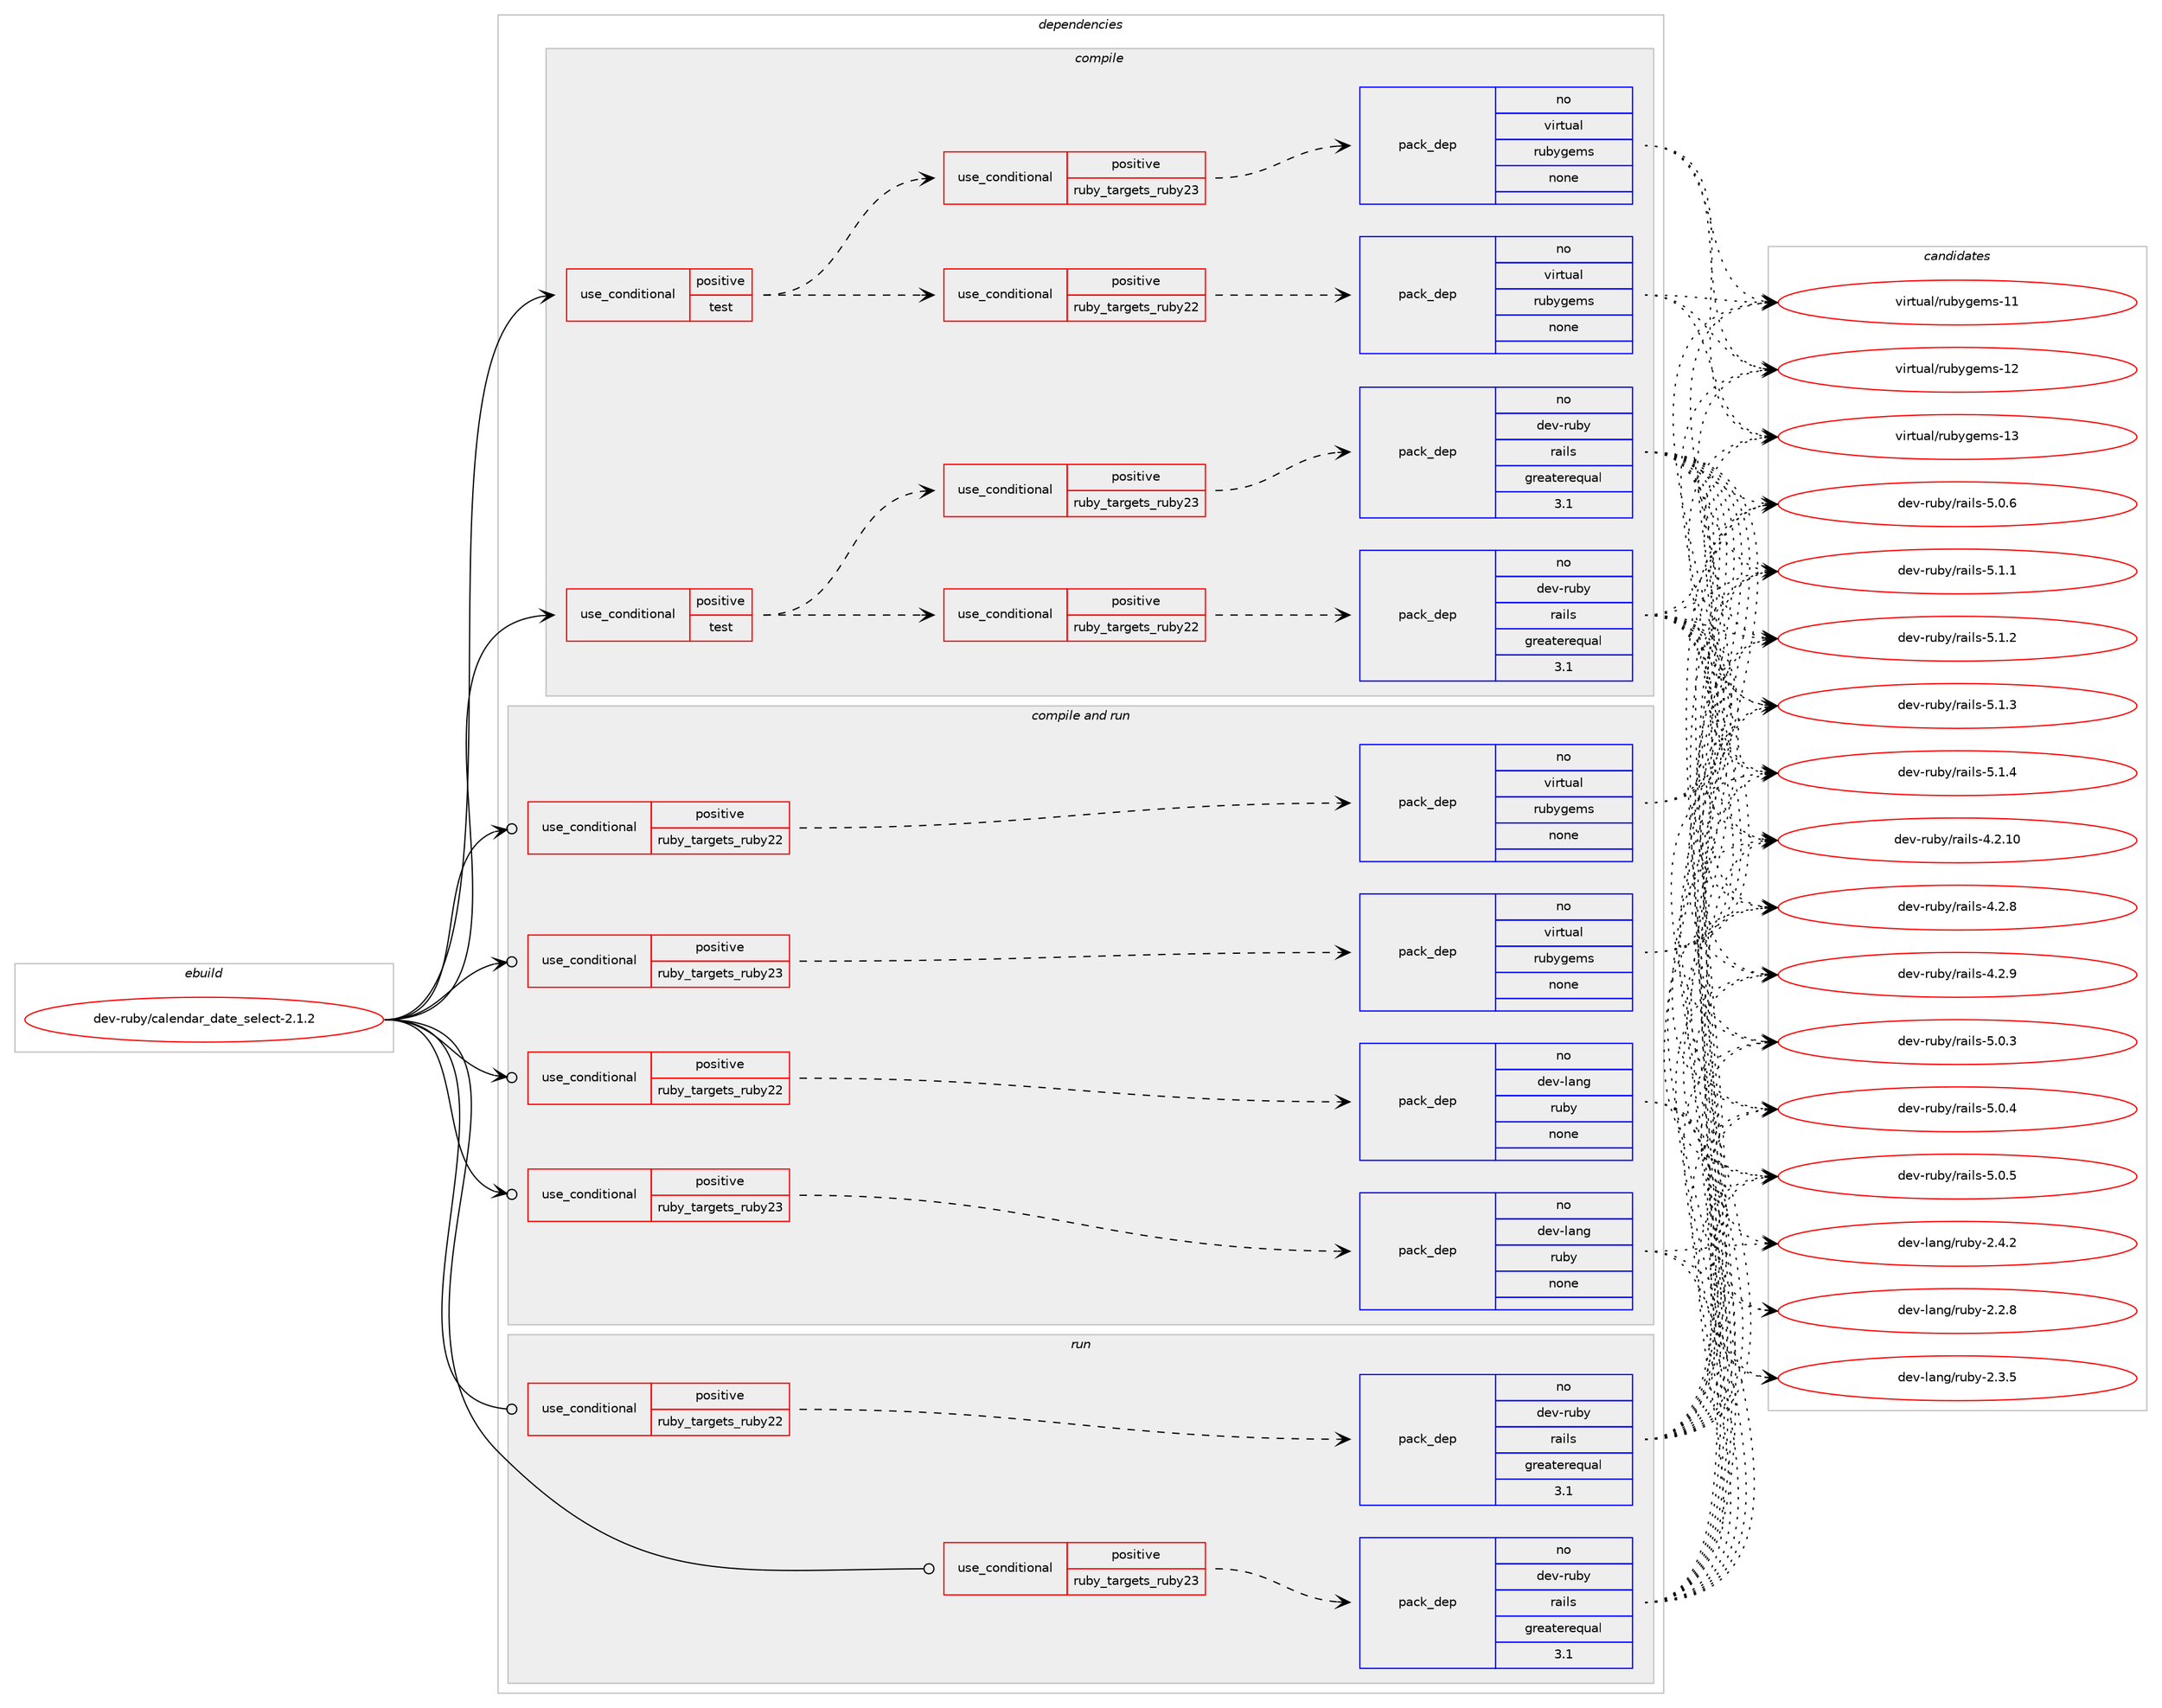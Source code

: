 digraph prolog {

# *************
# Graph options
# *************

newrank=true;
concentrate=true;
compound=true;
graph [rankdir=LR,fontname=Helvetica,fontsize=10,ranksep=1.5];#, ranksep=2.5, nodesep=0.2];
edge  [arrowhead=vee];
node  [fontname=Helvetica,fontsize=10];

# **********
# The ebuild
# **********

subgraph cluster_leftcol {
color=gray;
rank=same;
label=<<i>ebuild</i>>;
id [label="dev-ruby/calendar_date_select-2.1.2", color=red, width=4, href="../dev-ruby/calendar_date_select-2.1.2.svg"];
}

# ****************
# The dependencies
# ****************

subgraph cluster_midcol {
color=gray;
label=<<i>dependencies</i>>;
subgraph cluster_compile {
fillcolor="#eeeeee";
style=filled;
label=<<i>compile</i>>;
subgraph cond53400 {
dependency231492 [label=<<TABLE BORDER="0" CELLBORDER="1" CELLSPACING="0" CELLPADDING="4"><TR><TD ROWSPAN="3" CELLPADDING="10">use_conditional</TD></TR><TR><TD>positive</TD></TR><TR><TD>test</TD></TR></TABLE>>, shape=none, color=red];
subgraph cond53401 {
dependency231493 [label=<<TABLE BORDER="0" CELLBORDER="1" CELLSPACING="0" CELLPADDING="4"><TR><TD ROWSPAN="3" CELLPADDING="10">use_conditional</TD></TR><TR><TD>positive</TD></TR><TR><TD>ruby_targets_ruby22</TD></TR></TABLE>>, shape=none, color=red];
subgraph pack174018 {
dependency231494 [label=<<TABLE BORDER="0" CELLBORDER="1" CELLSPACING="0" CELLPADDING="4" WIDTH="220"><TR><TD ROWSPAN="6" CELLPADDING="30">pack_dep</TD></TR><TR><TD WIDTH="110">no</TD></TR><TR><TD>dev-ruby</TD></TR><TR><TD>rails</TD></TR><TR><TD>greaterequal</TD></TR><TR><TD>3.1</TD></TR></TABLE>>, shape=none, color=blue];
}
dependency231493:e -> dependency231494:w [weight=20,style="dashed",arrowhead="vee"];
}
dependency231492:e -> dependency231493:w [weight=20,style="dashed",arrowhead="vee"];
subgraph cond53402 {
dependency231495 [label=<<TABLE BORDER="0" CELLBORDER="1" CELLSPACING="0" CELLPADDING="4"><TR><TD ROWSPAN="3" CELLPADDING="10">use_conditional</TD></TR><TR><TD>positive</TD></TR><TR><TD>ruby_targets_ruby23</TD></TR></TABLE>>, shape=none, color=red];
subgraph pack174019 {
dependency231496 [label=<<TABLE BORDER="0" CELLBORDER="1" CELLSPACING="0" CELLPADDING="4" WIDTH="220"><TR><TD ROWSPAN="6" CELLPADDING="30">pack_dep</TD></TR><TR><TD WIDTH="110">no</TD></TR><TR><TD>dev-ruby</TD></TR><TR><TD>rails</TD></TR><TR><TD>greaterequal</TD></TR><TR><TD>3.1</TD></TR></TABLE>>, shape=none, color=blue];
}
dependency231495:e -> dependency231496:w [weight=20,style="dashed",arrowhead="vee"];
}
dependency231492:e -> dependency231495:w [weight=20,style="dashed",arrowhead="vee"];
}
id:e -> dependency231492:w [weight=20,style="solid",arrowhead="vee"];
subgraph cond53403 {
dependency231497 [label=<<TABLE BORDER="0" CELLBORDER="1" CELLSPACING="0" CELLPADDING="4"><TR><TD ROWSPAN="3" CELLPADDING="10">use_conditional</TD></TR><TR><TD>positive</TD></TR><TR><TD>test</TD></TR></TABLE>>, shape=none, color=red];
subgraph cond53404 {
dependency231498 [label=<<TABLE BORDER="0" CELLBORDER="1" CELLSPACING="0" CELLPADDING="4"><TR><TD ROWSPAN="3" CELLPADDING="10">use_conditional</TD></TR><TR><TD>positive</TD></TR><TR><TD>ruby_targets_ruby22</TD></TR></TABLE>>, shape=none, color=red];
subgraph pack174020 {
dependency231499 [label=<<TABLE BORDER="0" CELLBORDER="1" CELLSPACING="0" CELLPADDING="4" WIDTH="220"><TR><TD ROWSPAN="6" CELLPADDING="30">pack_dep</TD></TR><TR><TD WIDTH="110">no</TD></TR><TR><TD>virtual</TD></TR><TR><TD>rubygems</TD></TR><TR><TD>none</TD></TR><TR><TD></TD></TR></TABLE>>, shape=none, color=blue];
}
dependency231498:e -> dependency231499:w [weight=20,style="dashed",arrowhead="vee"];
}
dependency231497:e -> dependency231498:w [weight=20,style="dashed",arrowhead="vee"];
subgraph cond53405 {
dependency231500 [label=<<TABLE BORDER="0" CELLBORDER="1" CELLSPACING="0" CELLPADDING="4"><TR><TD ROWSPAN="3" CELLPADDING="10">use_conditional</TD></TR><TR><TD>positive</TD></TR><TR><TD>ruby_targets_ruby23</TD></TR></TABLE>>, shape=none, color=red];
subgraph pack174021 {
dependency231501 [label=<<TABLE BORDER="0" CELLBORDER="1" CELLSPACING="0" CELLPADDING="4" WIDTH="220"><TR><TD ROWSPAN="6" CELLPADDING="30">pack_dep</TD></TR><TR><TD WIDTH="110">no</TD></TR><TR><TD>virtual</TD></TR><TR><TD>rubygems</TD></TR><TR><TD>none</TD></TR><TR><TD></TD></TR></TABLE>>, shape=none, color=blue];
}
dependency231500:e -> dependency231501:w [weight=20,style="dashed",arrowhead="vee"];
}
dependency231497:e -> dependency231500:w [weight=20,style="dashed",arrowhead="vee"];
}
id:e -> dependency231497:w [weight=20,style="solid",arrowhead="vee"];
}
subgraph cluster_compileandrun {
fillcolor="#eeeeee";
style=filled;
label=<<i>compile and run</i>>;
subgraph cond53406 {
dependency231502 [label=<<TABLE BORDER="0" CELLBORDER="1" CELLSPACING="0" CELLPADDING="4"><TR><TD ROWSPAN="3" CELLPADDING="10">use_conditional</TD></TR><TR><TD>positive</TD></TR><TR><TD>ruby_targets_ruby22</TD></TR></TABLE>>, shape=none, color=red];
subgraph pack174022 {
dependency231503 [label=<<TABLE BORDER="0" CELLBORDER="1" CELLSPACING="0" CELLPADDING="4" WIDTH="220"><TR><TD ROWSPAN="6" CELLPADDING="30">pack_dep</TD></TR><TR><TD WIDTH="110">no</TD></TR><TR><TD>dev-lang</TD></TR><TR><TD>ruby</TD></TR><TR><TD>none</TD></TR><TR><TD></TD></TR></TABLE>>, shape=none, color=blue];
}
dependency231502:e -> dependency231503:w [weight=20,style="dashed",arrowhead="vee"];
}
id:e -> dependency231502:w [weight=20,style="solid",arrowhead="odotvee"];
subgraph cond53407 {
dependency231504 [label=<<TABLE BORDER="0" CELLBORDER="1" CELLSPACING="0" CELLPADDING="4"><TR><TD ROWSPAN="3" CELLPADDING="10">use_conditional</TD></TR><TR><TD>positive</TD></TR><TR><TD>ruby_targets_ruby22</TD></TR></TABLE>>, shape=none, color=red];
subgraph pack174023 {
dependency231505 [label=<<TABLE BORDER="0" CELLBORDER="1" CELLSPACING="0" CELLPADDING="4" WIDTH="220"><TR><TD ROWSPAN="6" CELLPADDING="30">pack_dep</TD></TR><TR><TD WIDTH="110">no</TD></TR><TR><TD>virtual</TD></TR><TR><TD>rubygems</TD></TR><TR><TD>none</TD></TR><TR><TD></TD></TR></TABLE>>, shape=none, color=blue];
}
dependency231504:e -> dependency231505:w [weight=20,style="dashed",arrowhead="vee"];
}
id:e -> dependency231504:w [weight=20,style="solid",arrowhead="odotvee"];
subgraph cond53408 {
dependency231506 [label=<<TABLE BORDER="0" CELLBORDER="1" CELLSPACING="0" CELLPADDING="4"><TR><TD ROWSPAN="3" CELLPADDING="10">use_conditional</TD></TR><TR><TD>positive</TD></TR><TR><TD>ruby_targets_ruby23</TD></TR></TABLE>>, shape=none, color=red];
subgraph pack174024 {
dependency231507 [label=<<TABLE BORDER="0" CELLBORDER="1" CELLSPACING="0" CELLPADDING="4" WIDTH="220"><TR><TD ROWSPAN="6" CELLPADDING="30">pack_dep</TD></TR><TR><TD WIDTH="110">no</TD></TR><TR><TD>dev-lang</TD></TR><TR><TD>ruby</TD></TR><TR><TD>none</TD></TR><TR><TD></TD></TR></TABLE>>, shape=none, color=blue];
}
dependency231506:e -> dependency231507:w [weight=20,style="dashed",arrowhead="vee"];
}
id:e -> dependency231506:w [weight=20,style="solid",arrowhead="odotvee"];
subgraph cond53409 {
dependency231508 [label=<<TABLE BORDER="0" CELLBORDER="1" CELLSPACING="0" CELLPADDING="4"><TR><TD ROWSPAN="3" CELLPADDING="10">use_conditional</TD></TR><TR><TD>positive</TD></TR><TR><TD>ruby_targets_ruby23</TD></TR></TABLE>>, shape=none, color=red];
subgraph pack174025 {
dependency231509 [label=<<TABLE BORDER="0" CELLBORDER="1" CELLSPACING="0" CELLPADDING="4" WIDTH="220"><TR><TD ROWSPAN="6" CELLPADDING="30">pack_dep</TD></TR><TR><TD WIDTH="110">no</TD></TR><TR><TD>virtual</TD></TR><TR><TD>rubygems</TD></TR><TR><TD>none</TD></TR><TR><TD></TD></TR></TABLE>>, shape=none, color=blue];
}
dependency231508:e -> dependency231509:w [weight=20,style="dashed",arrowhead="vee"];
}
id:e -> dependency231508:w [weight=20,style="solid",arrowhead="odotvee"];
}
subgraph cluster_run {
fillcolor="#eeeeee";
style=filled;
label=<<i>run</i>>;
subgraph cond53410 {
dependency231510 [label=<<TABLE BORDER="0" CELLBORDER="1" CELLSPACING="0" CELLPADDING="4"><TR><TD ROWSPAN="3" CELLPADDING="10">use_conditional</TD></TR><TR><TD>positive</TD></TR><TR><TD>ruby_targets_ruby22</TD></TR></TABLE>>, shape=none, color=red];
subgraph pack174026 {
dependency231511 [label=<<TABLE BORDER="0" CELLBORDER="1" CELLSPACING="0" CELLPADDING="4" WIDTH="220"><TR><TD ROWSPAN="6" CELLPADDING="30">pack_dep</TD></TR><TR><TD WIDTH="110">no</TD></TR><TR><TD>dev-ruby</TD></TR><TR><TD>rails</TD></TR><TR><TD>greaterequal</TD></TR><TR><TD>3.1</TD></TR></TABLE>>, shape=none, color=blue];
}
dependency231510:e -> dependency231511:w [weight=20,style="dashed",arrowhead="vee"];
}
id:e -> dependency231510:w [weight=20,style="solid",arrowhead="odot"];
subgraph cond53411 {
dependency231512 [label=<<TABLE BORDER="0" CELLBORDER="1" CELLSPACING="0" CELLPADDING="4"><TR><TD ROWSPAN="3" CELLPADDING="10">use_conditional</TD></TR><TR><TD>positive</TD></TR><TR><TD>ruby_targets_ruby23</TD></TR></TABLE>>, shape=none, color=red];
subgraph pack174027 {
dependency231513 [label=<<TABLE BORDER="0" CELLBORDER="1" CELLSPACING="0" CELLPADDING="4" WIDTH="220"><TR><TD ROWSPAN="6" CELLPADDING="30">pack_dep</TD></TR><TR><TD WIDTH="110">no</TD></TR><TR><TD>dev-ruby</TD></TR><TR><TD>rails</TD></TR><TR><TD>greaterequal</TD></TR><TR><TD>3.1</TD></TR></TABLE>>, shape=none, color=blue];
}
dependency231512:e -> dependency231513:w [weight=20,style="dashed",arrowhead="vee"];
}
id:e -> dependency231512:w [weight=20,style="solid",arrowhead="odot"];
}
}

# **************
# The candidates
# **************

subgraph cluster_choices {
rank=same;
color=gray;
label=<<i>candidates</i>>;

subgraph choice174018 {
color=black;
nodesep=1;
choice1001011184511411798121471149710510811545524650464948 [label="dev-ruby/rails-4.2.10", color=red, width=4,href="../dev-ruby/rails-4.2.10.svg"];
choice10010111845114117981214711497105108115455246504656 [label="dev-ruby/rails-4.2.8", color=red, width=4,href="../dev-ruby/rails-4.2.8.svg"];
choice10010111845114117981214711497105108115455246504657 [label="dev-ruby/rails-4.2.9", color=red, width=4,href="../dev-ruby/rails-4.2.9.svg"];
choice10010111845114117981214711497105108115455346484651 [label="dev-ruby/rails-5.0.3", color=red, width=4,href="../dev-ruby/rails-5.0.3.svg"];
choice10010111845114117981214711497105108115455346484652 [label="dev-ruby/rails-5.0.4", color=red, width=4,href="../dev-ruby/rails-5.0.4.svg"];
choice10010111845114117981214711497105108115455346484653 [label="dev-ruby/rails-5.0.5", color=red, width=4,href="../dev-ruby/rails-5.0.5.svg"];
choice10010111845114117981214711497105108115455346484654 [label="dev-ruby/rails-5.0.6", color=red, width=4,href="../dev-ruby/rails-5.0.6.svg"];
choice10010111845114117981214711497105108115455346494649 [label="dev-ruby/rails-5.1.1", color=red, width=4,href="../dev-ruby/rails-5.1.1.svg"];
choice10010111845114117981214711497105108115455346494650 [label="dev-ruby/rails-5.1.2", color=red, width=4,href="../dev-ruby/rails-5.1.2.svg"];
choice10010111845114117981214711497105108115455346494651 [label="dev-ruby/rails-5.1.3", color=red, width=4,href="../dev-ruby/rails-5.1.3.svg"];
choice10010111845114117981214711497105108115455346494652 [label="dev-ruby/rails-5.1.4", color=red, width=4,href="../dev-ruby/rails-5.1.4.svg"];
dependency231494:e -> choice1001011184511411798121471149710510811545524650464948:w [style=dotted,weight="100"];
dependency231494:e -> choice10010111845114117981214711497105108115455246504656:w [style=dotted,weight="100"];
dependency231494:e -> choice10010111845114117981214711497105108115455246504657:w [style=dotted,weight="100"];
dependency231494:e -> choice10010111845114117981214711497105108115455346484651:w [style=dotted,weight="100"];
dependency231494:e -> choice10010111845114117981214711497105108115455346484652:w [style=dotted,weight="100"];
dependency231494:e -> choice10010111845114117981214711497105108115455346484653:w [style=dotted,weight="100"];
dependency231494:e -> choice10010111845114117981214711497105108115455346484654:w [style=dotted,weight="100"];
dependency231494:e -> choice10010111845114117981214711497105108115455346494649:w [style=dotted,weight="100"];
dependency231494:e -> choice10010111845114117981214711497105108115455346494650:w [style=dotted,weight="100"];
dependency231494:e -> choice10010111845114117981214711497105108115455346494651:w [style=dotted,weight="100"];
dependency231494:e -> choice10010111845114117981214711497105108115455346494652:w [style=dotted,weight="100"];
}
subgraph choice174019 {
color=black;
nodesep=1;
choice1001011184511411798121471149710510811545524650464948 [label="dev-ruby/rails-4.2.10", color=red, width=4,href="../dev-ruby/rails-4.2.10.svg"];
choice10010111845114117981214711497105108115455246504656 [label="dev-ruby/rails-4.2.8", color=red, width=4,href="../dev-ruby/rails-4.2.8.svg"];
choice10010111845114117981214711497105108115455246504657 [label="dev-ruby/rails-4.2.9", color=red, width=4,href="../dev-ruby/rails-4.2.9.svg"];
choice10010111845114117981214711497105108115455346484651 [label="dev-ruby/rails-5.0.3", color=red, width=4,href="../dev-ruby/rails-5.0.3.svg"];
choice10010111845114117981214711497105108115455346484652 [label="dev-ruby/rails-5.0.4", color=red, width=4,href="../dev-ruby/rails-5.0.4.svg"];
choice10010111845114117981214711497105108115455346484653 [label="dev-ruby/rails-5.0.5", color=red, width=4,href="../dev-ruby/rails-5.0.5.svg"];
choice10010111845114117981214711497105108115455346484654 [label="dev-ruby/rails-5.0.6", color=red, width=4,href="../dev-ruby/rails-5.0.6.svg"];
choice10010111845114117981214711497105108115455346494649 [label="dev-ruby/rails-5.1.1", color=red, width=4,href="../dev-ruby/rails-5.1.1.svg"];
choice10010111845114117981214711497105108115455346494650 [label="dev-ruby/rails-5.1.2", color=red, width=4,href="../dev-ruby/rails-5.1.2.svg"];
choice10010111845114117981214711497105108115455346494651 [label="dev-ruby/rails-5.1.3", color=red, width=4,href="../dev-ruby/rails-5.1.3.svg"];
choice10010111845114117981214711497105108115455346494652 [label="dev-ruby/rails-5.1.4", color=red, width=4,href="../dev-ruby/rails-5.1.4.svg"];
dependency231496:e -> choice1001011184511411798121471149710510811545524650464948:w [style=dotted,weight="100"];
dependency231496:e -> choice10010111845114117981214711497105108115455246504656:w [style=dotted,weight="100"];
dependency231496:e -> choice10010111845114117981214711497105108115455246504657:w [style=dotted,weight="100"];
dependency231496:e -> choice10010111845114117981214711497105108115455346484651:w [style=dotted,weight="100"];
dependency231496:e -> choice10010111845114117981214711497105108115455346484652:w [style=dotted,weight="100"];
dependency231496:e -> choice10010111845114117981214711497105108115455346484653:w [style=dotted,weight="100"];
dependency231496:e -> choice10010111845114117981214711497105108115455346484654:w [style=dotted,weight="100"];
dependency231496:e -> choice10010111845114117981214711497105108115455346494649:w [style=dotted,weight="100"];
dependency231496:e -> choice10010111845114117981214711497105108115455346494650:w [style=dotted,weight="100"];
dependency231496:e -> choice10010111845114117981214711497105108115455346494651:w [style=dotted,weight="100"];
dependency231496:e -> choice10010111845114117981214711497105108115455346494652:w [style=dotted,weight="100"];
}
subgraph choice174020 {
color=black;
nodesep=1;
choice118105114116117971084711411798121103101109115454949 [label="virtual/rubygems-11", color=red, width=4,href="../virtual/rubygems-11.svg"];
choice118105114116117971084711411798121103101109115454950 [label="virtual/rubygems-12", color=red, width=4,href="../virtual/rubygems-12.svg"];
choice118105114116117971084711411798121103101109115454951 [label="virtual/rubygems-13", color=red, width=4,href="../virtual/rubygems-13.svg"];
dependency231499:e -> choice118105114116117971084711411798121103101109115454949:w [style=dotted,weight="100"];
dependency231499:e -> choice118105114116117971084711411798121103101109115454950:w [style=dotted,weight="100"];
dependency231499:e -> choice118105114116117971084711411798121103101109115454951:w [style=dotted,weight="100"];
}
subgraph choice174021 {
color=black;
nodesep=1;
choice118105114116117971084711411798121103101109115454949 [label="virtual/rubygems-11", color=red, width=4,href="../virtual/rubygems-11.svg"];
choice118105114116117971084711411798121103101109115454950 [label="virtual/rubygems-12", color=red, width=4,href="../virtual/rubygems-12.svg"];
choice118105114116117971084711411798121103101109115454951 [label="virtual/rubygems-13", color=red, width=4,href="../virtual/rubygems-13.svg"];
dependency231501:e -> choice118105114116117971084711411798121103101109115454949:w [style=dotted,weight="100"];
dependency231501:e -> choice118105114116117971084711411798121103101109115454950:w [style=dotted,weight="100"];
dependency231501:e -> choice118105114116117971084711411798121103101109115454951:w [style=dotted,weight="100"];
}
subgraph choice174022 {
color=black;
nodesep=1;
choice10010111845108971101034711411798121455046504656 [label="dev-lang/ruby-2.2.8", color=red, width=4,href="../dev-lang/ruby-2.2.8.svg"];
choice10010111845108971101034711411798121455046514653 [label="dev-lang/ruby-2.3.5", color=red, width=4,href="../dev-lang/ruby-2.3.5.svg"];
choice10010111845108971101034711411798121455046524650 [label="dev-lang/ruby-2.4.2", color=red, width=4,href="../dev-lang/ruby-2.4.2.svg"];
dependency231503:e -> choice10010111845108971101034711411798121455046504656:w [style=dotted,weight="100"];
dependency231503:e -> choice10010111845108971101034711411798121455046514653:w [style=dotted,weight="100"];
dependency231503:e -> choice10010111845108971101034711411798121455046524650:w [style=dotted,weight="100"];
}
subgraph choice174023 {
color=black;
nodesep=1;
choice118105114116117971084711411798121103101109115454949 [label="virtual/rubygems-11", color=red, width=4,href="../virtual/rubygems-11.svg"];
choice118105114116117971084711411798121103101109115454950 [label="virtual/rubygems-12", color=red, width=4,href="../virtual/rubygems-12.svg"];
choice118105114116117971084711411798121103101109115454951 [label="virtual/rubygems-13", color=red, width=4,href="../virtual/rubygems-13.svg"];
dependency231505:e -> choice118105114116117971084711411798121103101109115454949:w [style=dotted,weight="100"];
dependency231505:e -> choice118105114116117971084711411798121103101109115454950:w [style=dotted,weight="100"];
dependency231505:e -> choice118105114116117971084711411798121103101109115454951:w [style=dotted,weight="100"];
}
subgraph choice174024 {
color=black;
nodesep=1;
choice10010111845108971101034711411798121455046504656 [label="dev-lang/ruby-2.2.8", color=red, width=4,href="../dev-lang/ruby-2.2.8.svg"];
choice10010111845108971101034711411798121455046514653 [label="dev-lang/ruby-2.3.5", color=red, width=4,href="../dev-lang/ruby-2.3.5.svg"];
choice10010111845108971101034711411798121455046524650 [label="dev-lang/ruby-2.4.2", color=red, width=4,href="../dev-lang/ruby-2.4.2.svg"];
dependency231507:e -> choice10010111845108971101034711411798121455046504656:w [style=dotted,weight="100"];
dependency231507:e -> choice10010111845108971101034711411798121455046514653:w [style=dotted,weight="100"];
dependency231507:e -> choice10010111845108971101034711411798121455046524650:w [style=dotted,weight="100"];
}
subgraph choice174025 {
color=black;
nodesep=1;
choice118105114116117971084711411798121103101109115454949 [label="virtual/rubygems-11", color=red, width=4,href="../virtual/rubygems-11.svg"];
choice118105114116117971084711411798121103101109115454950 [label="virtual/rubygems-12", color=red, width=4,href="../virtual/rubygems-12.svg"];
choice118105114116117971084711411798121103101109115454951 [label="virtual/rubygems-13", color=red, width=4,href="../virtual/rubygems-13.svg"];
dependency231509:e -> choice118105114116117971084711411798121103101109115454949:w [style=dotted,weight="100"];
dependency231509:e -> choice118105114116117971084711411798121103101109115454950:w [style=dotted,weight="100"];
dependency231509:e -> choice118105114116117971084711411798121103101109115454951:w [style=dotted,weight="100"];
}
subgraph choice174026 {
color=black;
nodesep=1;
choice1001011184511411798121471149710510811545524650464948 [label="dev-ruby/rails-4.2.10", color=red, width=4,href="../dev-ruby/rails-4.2.10.svg"];
choice10010111845114117981214711497105108115455246504656 [label="dev-ruby/rails-4.2.8", color=red, width=4,href="../dev-ruby/rails-4.2.8.svg"];
choice10010111845114117981214711497105108115455246504657 [label="dev-ruby/rails-4.2.9", color=red, width=4,href="../dev-ruby/rails-4.2.9.svg"];
choice10010111845114117981214711497105108115455346484651 [label="dev-ruby/rails-5.0.3", color=red, width=4,href="../dev-ruby/rails-5.0.3.svg"];
choice10010111845114117981214711497105108115455346484652 [label="dev-ruby/rails-5.0.4", color=red, width=4,href="../dev-ruby/rails-5.0.4.svg"];
choice10010111845114117981214711497105108115455346484653 [label="dev-ruby/rails-5.0.5", color=red, width=4,href="../dev-ruby/rails-5.0.5.svg"];
choice10010111845114117981214711497105108115455346484654 [label="dev-ruby/rails-5.0.6", color=red, width=4,href="../dev-ruby/rails-5.0.6.svg"];
choice10010111845114117981214711497105108115455346494649 [label="dev-ruby/rails-5.1.1", color=red, width=4,href="../dev-ruby/rails-5.1.1.svg"];
choice10010111845114117981214711497105108115455346494650 [label="dev-ruby/rails-5.1.2", color=red, width=4,href="../dev-ruby/rails-5.1.2.svg"];
choice10010111845114117981214711497105108115455346494651 [label="dev-ruby/rails-5.1.3", color=red, width=4,href="../dev-ruby/rails-5.1.3.svg"];
choice10010111845114117981214711497105108115455346494652 [label="dev-ruby/rails-5.1.4", color=red, width=4,href="../dev-ruby/rails-5.1.4.svg"];
dependency231511:e -> choice1001011184511411798121471149710510811545524650464948:w [style=dotted,weight="100"];
dependency231511:e -> choice10010111845114117981214711497105108115455246504656:w [style=dotted,weight="100"];
dependency231511:e -> choice10010111845114117981214711497105108115455246504657:w [style=dotted,weight="100"];
dependency231511:e -> choice10010111845114117981214711497105108115455346484651:w [style=dotted,weight="100"];
dependency231511:e -> choice10010111845114117981214711497105108115455346484652:w [style=dotted,weight="100"];
dependency231511:e -> choice10010111845114117981214711497105108115455346484653:w [style=dotted,weight="100"];
dependency231511:e -> choice10010111845114117981214711497105108115455346484654:w [style=dotted,weight="100"];
dependency231511:e -> choice10010111845114117981214711497105108115455346494649:w [style=dotted,weight="100"];
dependency231511:e -> choice10010111845114117981214711497105108115455346494650:w [style=dotted,weight="100"];
dependency231511:e -> choice10010111845114117981214711497105108115455346494651:w [style=dotted,weight="100"];
dependency231511:e -> choice10010111845114117981214711497105108115455346494652:w [style=dotted,weight="100"];
}
subgraph choice174027 {
color=black;
nodesep=1;
choice1001011184511411798121471149710510811545524650464948 [label="dev-ruby/rails-4.2.10", color=red, width=4,href="../dev-ruby/rails-4.2.10.svg"];
choice10010111845114117981214711497105108115455246504656 [label="dev-ruby/rails-4.2.8", color=red, width=4,href="../dev-ruby/rails-4.2.8.svg"];
choice10010111845114117981214711497105108115455246504657 [label="dev-ruby/rails-4.2.9", color=red, width=4,href="../dev-ruby/rails-4.2.9.svg"];
choice10010111845114117981214711497105108115455346484651 [label="dev-ruby/rails-5.0.3", color=red, width=4,href="../dev-ruby/rails-5.0.3.svg"];
choice10010111845114117981214711497105108115455346484652 [label="dev-ruby/rails-5.0.4", color=red, width=4,href="../dev-ruby/rails-5.0.4.svg"];
choice10010111845114117981214711497105108115455346484653 [label="dev-ruby/rails-5.0.5", color=red, width=4,href="../dev-ruby/rails-5.0.5.svg"];
choice10010111845114117981214711497105108115455346484654 [label="dev-ruby/rails-5.0.6", color=red, width=4,href="../dev-ruby/rails-5.0.6.svg"];
choice10010111845114117981214711497105108115455346494649 [label="dev-ruby/rails-5.1.1", color=red, width=4,href="../dev-ruby/rails-5.1.1.svg"];
choice10010111845114117981214711497105108115455346494650 [label="dev-ruby/rails-5.1.2", color=red, width=4,href="../dev-ruby/rails-5.1.2.svg"];
choice10010111845114117981214711497105108115455346494651 [label="dev-ruby/rails-5.1.3", color=red, width=4,href="../dev-ruby/rails-5.1.3.svg"];
choice10010111845114117981214711497105108115455346494652 [label="dev-ruby/rails-5.1.4", color=red, width=4,href="../dev-ruby/rails-5.1.4.svg"];
dependency231513:e -> choice1001011184511411798121471149710510811545524650464948:w [style=dotted,weight="100"];
dependency231513:e -> choice10010111845114117981214711497105108115455246504656:w [style=dotted,weight="100"];
dependency231513:e -> choice10010111845114117981214711497105108115455246504657:w [style=dotted,weight="100"];
dependency231513:e -> choice10010111845114117981214711497105108115455346484651:w [style=dotted,weight="100"];
dependency231513:e -> choice10010111845114117981214711497105108115455346484652:w [style=dotted,weight="100"];
dependency231513:e -> choice10010111845114117981214711497105108115455346484653:w [style=dotted,weight="100"];
dependency231513:e -> choice10010111845114117981214711497105108115455346484654:w [style=dotted,weight="100"];
dependency231513:e -> choice10010111845114117981214711497105108115455346494649:w [style=dotted,weight="100"];
dependency231513:e -> choice10010111845114117981214711497105108115455346494650:w [style=dotted,weight="100"];
dependency231513:e -> choice10010111845114117981214711497105108115455346494651:w [style=dotted,weight="100"];
dependency231513:e -> choice10010111845114117981214711497105108115455346494652:w [style=dotted,weight="100"];
}
}

}
